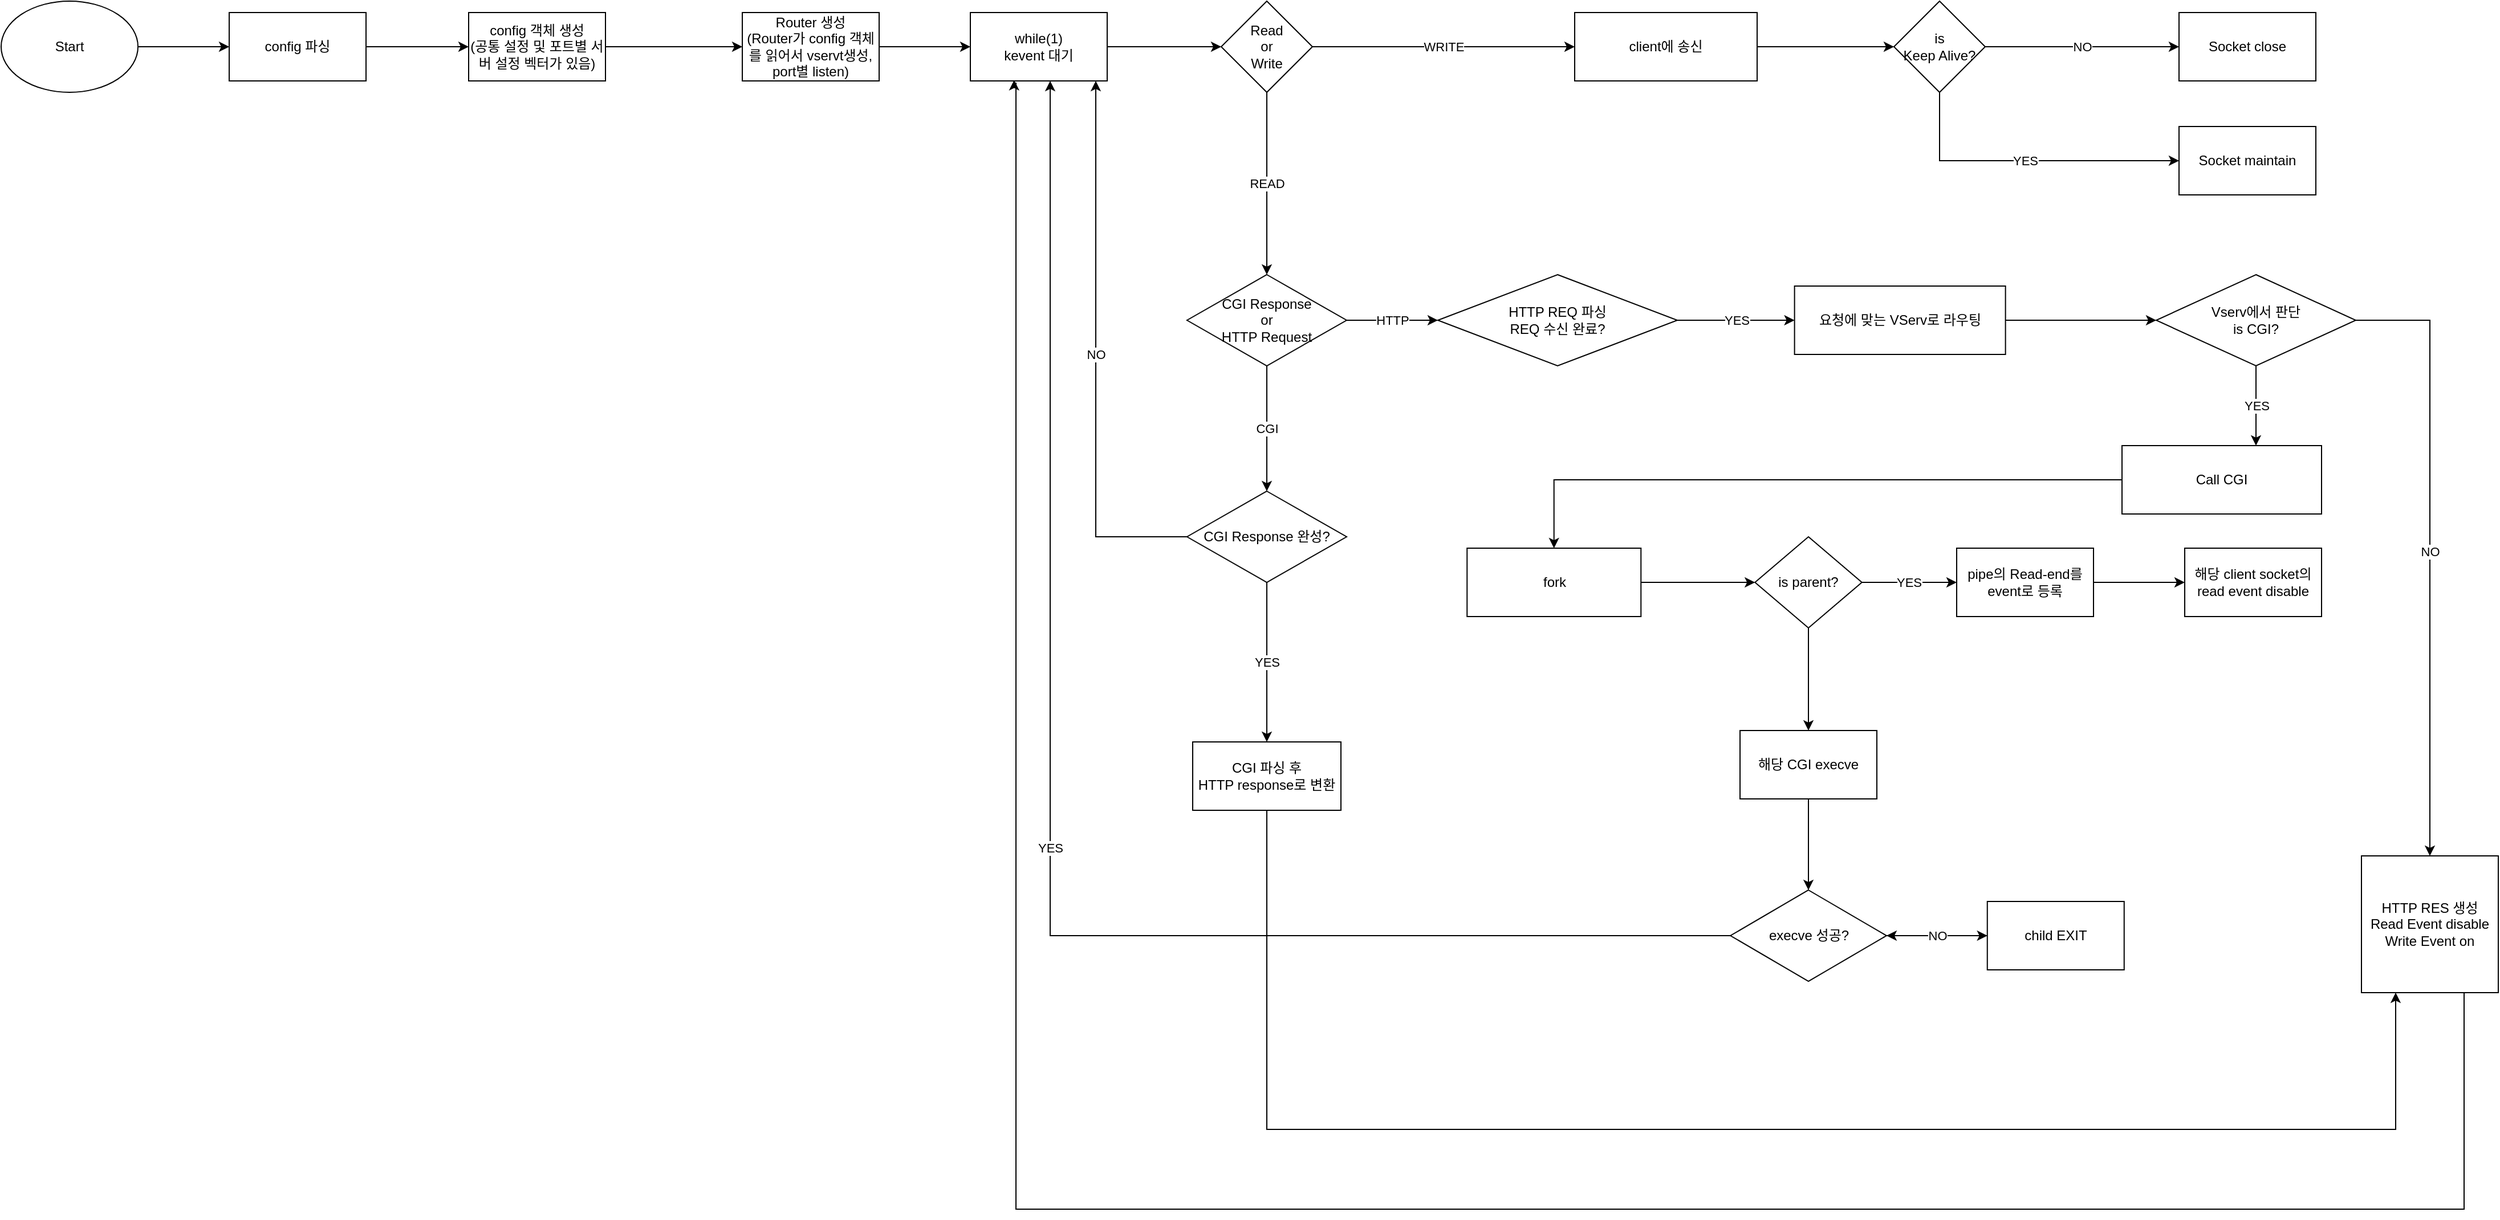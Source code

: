 <mxfile version="20.2.4" type="github">
  <diagram id="C5RBs43oDa-KdzZeNtuy" name="Page-1">
    <mxGraphModel dx="2431" dy="1236" grid="1" gridSize="10" guides="1" tooltips="1" connect="1" arrows="1" fold="1" page="1" pageScale="1" pageWidth="2336" pageHeight="1654" math="0" shadow="0">
      <root>
        <mxCell id="WIyWlLk6GJQsqaUBKTNV-0" />
        <mxCell id="WIyWlLk6GJQsqaUBKTNV-1" parent="WIyWlLk6GJQsqaUBKTNV-0" />
        <mxCell id="ISS-MAZRoN_019uG36cg-2" value="" style="edgeStyle=orthogonalEdgeStyle;rounded=0;orthogonalLoop=1;jettySize=auto;html=1;" parent="WIyWlLk6GJQsqaUBKTNV-1" source="ISS-MAZRoN_019uG36cg-0" target="ISS-MAZRoN_019uG36cg-4" edge="1">
          <mxGeometry relative="1" as="geometry">
            <mxPoint x="300" y="80" as="targetPoint" />
          </mxGeometry>
        </mxCell>
        <mxCell id="ISS-MAZRoN_019uG36cg-0" value="Start" style="ellipse;whiteSpace=wrap;html=1;" parent="WIyWlLk6GJQsqaUBKTNV-1" vertex="1">
          <mxGeometry x="80" y="40" width="120" height="80" as="geometry" />
        </mxCell>
        <mxCell id="ISS-MAZRoN_019uG36cg-6" value="" style="edgeStyle=orthogonalEdgeStyle;rounded=0;orthogonalLoop=1;jettySize=auto;html=1;" parent="WIyWlLk6GJQsqaUBKTNV-1" source="ISS-MAZRoN_019uG36cg-4" target="ISS-MAZRoN_019uG36cg-5" edge="1">
          <mxGeometry relative="1" as="geometry" />
        </mxCell>
        <mxCell id="ISS-MAZRoN_019uG36cg-4" value="config 파싱" style="rounded=0;whiteSpace=wrap;html=1;" parent="WIyWlLk6GJQsqaUBKTNV-1" vertex="1">
          <mxGeometry x="280" y="50" width="120" height="60" as="geometry" />
        </mxCell>
        <mxCell id="ISS-MAZRoN_019uG36cg-8" value="" style="edgeStyle=orthogonalEdgeStyle;rounded=0;orthogonalLoop=1;jettySize=auto;html=1;" parent="WIyWlLk6GJQsqaUBKTNV-1" source="ISS-MAZRoN_019uG36cg-5" target="ISS-MAZRoN_019uG36cg-7" edge="1">
          <mxGeometry relative="1" as="geometry" />
        </mxCell>
        <mxCell id="ISS-MAZRoN_019uG36cg-5" value="config 객체 생성&lt;br&gt;(공통 설정 및 포트별 서버 설정 벡터가 있음)" style="rounded=0;whiteSpace=wrap;html=1;" parent="WIyWlLk6GJQsqaUBKTNV-1" vertex="1">
          <mxGeometry x="490" y="50" width="120" height="60" as="geometry" />
        </mxCell>
        <mxCell id="ISS-MAZRoN_019uG36cg-12" value="" style="edgeStyle=orthogonalEdgeStyle;rounded=0;orthogonalLoop=1;jettySize=auto;html=1;" parent="WIyWlLk6GJQsqaUBKTNV-1" source="ISS-MAZRoN_019uG36cg-7" target="ISS-MAZRoN_019uG36cg-11" edge="1">
          <mxGeometry relative="1" as="geometry" />
        </mxCell>
        <mxCell id="ISS-MAZRoN_019uG36cg-7" value="Router 생성&lt;br&gt;(Router가 config 객체를 읽어서 vservt생성, port별 listen)" style="rounded=0;whiteSpace=wrap;html=1;" parent="WIyWlLk6GJQsqaUBKTNV-1" vertex="1">
          <mxGeometry x="730" y="50" width="120" height="60" as="geometry" />
        </mxCell>
        <mxCell id="ISS-MAZRoN_019uG36cg-81" value="" style="edgeStyle=orthogonalEdgeStyle;rounded=0;orthogonalLoop=1;jettySize=auto;html=1;" parent="WIyWlLk6GJQsqaUBKTNV-1" source="ISS-MAZRoN_019uG36cg-11" target="ISS-MAZRoN_019uG36cg-80" edge="1">
          <mxGeometry relative="1" as="geometry" />
        </mxCell>
        <mxCell id="ISS-MAZRoN_019uG36cg-11" value="while(1)&lt;br&gt;kevent 대기" style="whiteSpace=wrap;html=1;rounded=0;" parent="WIyWlLk6GJQsqaUBKTNV-1" vertex="1">
          <mxGeometry x="930" y="50" width="120" height="60" as="geometry" />
        </mxCell>
        <mxCell id="ISS-MAZRoN_019uG36cg-31" value="YES" style="edgeStyle=orthogonalEdgeStyle;rounded=0;orthogonalLoop=1;jettySize=auto;html=1;" parent="WIyWlLk6GJQsqaUBKTNV-1" source="ISS-MAZRoN_019uG36cg-28" target="ISS-MAZRoN_019uG36cg-30" edge="1">
          <mxGeometry relative="1" as="geometry" />
        </mxCell>
        <mxCell id="ISS-MAZRoN_019uG36cg-28" value="HTTP REQ 파싱&lt;br&gt;REQ 수신 완료?" style="rhombus;whiteSpace=wrap;html=1;rounded=0;" parent="WIyWlLk6GJQsqaUBKTNV-1" vertex="1">
          <mxGeometry x="1340" y="280" width="210" height="80" as="geometry" />
        </mxCell>
        <mxCell id="ISS-MAZRoN_019uG36cg-34" value="" style="edgeStyle=orthogonalEdgeStyle;rounded=0;orthogonalLoop=1;jettySize=auto;html=1;entryX=0;entryY=0.5;entryDx=0;entryDy=0;" parent="WIyWlLk6GJQsqaUBKTNV-1" source="ISS-MAZRoN_019uG36cg-30" edge="1" target="ISS-MAZRoN_019uG36cg-35">
          <mxGeometry relative="1" as="geometry">
            <mxPoint x="1915.5" y="390" as="targetPoint" />
            <Array as="points">
              <mxPoint x="1940" y="320" />
              <mxPoint x="1940" y="320" />
            </Array>
          </mxGeometry>
        </mxCell>
        <mxCell id="ISS-MAZRoN_019uG36cg-30" value="요청에 맞는 VServ로 라우팅" style="whiteSpace=wrap;html=1;rounded=0;" parent="WIyWlLk6GJQsqaUBKTNV-1" vertex="1">
          <mxGeometry x="1652.81" y="290" width="185" height="60" as="geometry" />
        </mxCell>
        <mxCell id="ISS-MAZRoN_019uG36cg-37" value="YES" style="edgeStyle=orthogonalEdgeStyle;rounded=0;orthogonalLoop=1;jettySize=auto;html=1;" parent="WIyWlLk6GJQsqaUBKTNV-1" source="ISS-MAZRoN_019uG36cg-35" target="ISS-MAZRoN_019uG36cg-36" edge="1">
          <mxGeometry relative="1" as="geometry">
            <Array as="points">
              <mxPoint x="2057" y="480" />
              <mxPoint x="2057" y="480" />
            </Array>
          </mxGeometry>
        </mxCell>
        <mxCell id="ISS-MAZRoN_019uG36cg-39" value="NO" style="edgeStyle=orthogonalEdgeStyle;rounded=0;orthogonalLoop=1;jettySize=auto;html=1;" parent="WIyWlLk6GJQsqaUBKTNV-1" source="ISS-MAZRoN_019uG36cg-35" target="ISS-MAZRoN_019uG36cg-38" edge="1">
          <mxGeometry relative="1" as="geometry" />
        </mxCell>
        <mxCell id="ISS-MAZRoN_019uG36cg-35" value="Vserv에서 판단&lt;br&gt;is CGI?" style="rhombus;whiteSpace=wrap;html=1;" parent="WIyWlLk6GJQsqaUBKTNV-1" vertex="1">
          <mxGeometry x="1970" y="280" width="175" height="80" as="geometry" />
        </mxCell>
        <mxCell id="ISS-MAZRoN_019uG36cg-41" value="" style="edgeStyle=orthogonalEdgeStyle;rounded=0;orthogonalLoop=1;jettySize=auto;html=1;" parent="WIyWlLk6GJQsqaUBKTNV-1" source="ISS-MAZRoN_019uG36cg-36" target="ISS-MAZRoN_019uG36cg-40" edge="1">
          <mxGeometry relative="1" as="geometry" />
        </mxCell>
        <mxCell id="ISS-MAZRoN_019uG36cg-36" value="Call CGI" style="whiteSpace=wrap;html=1;" parent="WIyWlLk6GJQsqaUBKTNV-1" vertex="1">
          <mxGeometry x="1940" y="430" width="175" height="60" as="geometry" />
        </mxCell>
        <mxCell id="ISS-MAZRoN_019uG36cg-76" value="" style="edgeStyle=orthogonalEdgeStyle;rounded=0;orthogonalLoop=1;jettySize=auto;html=1;entryX=0.32;entryY=0.988;entryDx=0;entryDy=0;entryPerimeter=0;" parent="WIyWlLk6GJQsqaUBKTNV-1" source="ISS-MAZRoN_019uG36cg-38" target="ISS-MAZRoN_019uG36cg-11" edge="1">
          <mxGeometry relative="1" as="geometry">
            <mxPoint x="970" y="140" as="targetPoint" />
            <Array as="points">
              <mxPoint x="2240" y="1100" />
              <mxPoint x="970" y="1100" />
              <mxPoint x="970" y="112" />
              <mxPoint x="968" y="112" />
            </Array>
          </mxGeometry>
        </mxCell>
        <mxCell id="ISS-MAZRoN_019uG36cg-38" value="HTTP RES 생성&lt;br&gt;Read Event disable&lt;br&gt;Write Event on" style="whiteSpace=wrap;html=1;" parent="WIyWlLk6GJQsqaUBKTNV-1" vertex="1">
          <mxGeometry x="2150" y="790" width="120" height="120" as="geometry" />
        </mxCell>
        <mxCell id="ISS-MAZRoN_019uG36cg-43" value="" style="edgeStyle=orthogonalEdgeStyle;rounded=0;orthogonalLoop=1;jettySize=auto;html=1;" parent="WIyWlLk6GJQsqaUBKTNV-1" source="ISS-MAZRoN_019uG36cg-40" target="ISS-MAZRoN_019uG36cg-42" edge="1">
          <mxGeometry relative="1" as="geometry" />
        </mxCell>
        <mxCell id="ISS-MAZRoN_019uG36cg-40" value="fork" style="whiteSpace=wrap;html=1;" parent="WIyWlLk6GJQsqaUBKTNV-1" vertex="1">
          <mxGeometry x="1365.63" y="520" width="152.5" height="60" as="geometry" />
        </mxCell>
        <mxCell id="ISS-MAZRoN_019uG36cg-45" value="YES" style="edgeStyle=orthogonalEdgeStyle;rounded=0;orthogonalLoop=1;jettySize=auto;html=1;" parent="WIyWlLk6GJQsqaUBKTNV-1" source="ISS-MAZRoN_019uG36cg-42" target="ISS-MAZRoN_019uG36cg-44" edge="1">
          <mxGeometry relative="1" as="geometry" />
        </mxCell>
        <mxCell id="ISS-MAZRoN_019uG36cg-49" value="" style="edgeStyle=orthogonalEdgeStyle;rounded=0;orthogonalLoop=1;jettySize=auto;html=1;" parent="WIyWlLk6GJQsqaUBKTNV-1" source="ISS-MAZRoN_019uG36cg-42" target="ISS-MAZRoN_019uG36cg-48" edge="1">
          <mxGeometry relative="1" as="geometry" />
        </mxCell>
        <mxCell id="ISS-MAZRoN_019uG36cg-42" value="is parent?" style="rhombus;whiteSpace=wrap;html=1;" parent="WIyWlLk6GJQsqaUBKTNV-1" vertex="1">
          <mxGeometry x="1618.13" y="510" width="93.75" height="80" as="geometry" />
        </mxCell>
        <mxCell id="ISS-MAZRoN_019uG36cg-47" value="" style="edgeStyle=orthogonalEdgeStyle;rounded=0;orthogonalLoop=1;jettySize=auto;html=1;" parent="WIyWlLk6GJQsqaUBKTNV-1" source="ISS-MAZRoN_019uG36cg-44" target="ISS-MAZRoN_019uG36cg-46" edge="1">
          <mxGeometry relative="1" as="geometry" />
        </mxCell>
        <mxCell id="ISS-MAZRoN_019uG36cg-44" value="pipe의 Read-end를 event로 등록" style="whiteSpace=wrap;html=1;" parent="WIyWlLk6GJQsqaUBKTNV-1" vertex="1">
          <mxGeometry x="1795.005" y="520" width="120" height="60" as="geometry" />
        </mxCell>
        <mxCell id="ISS-MAZRoN_019uG36cg-46" value="해당 client socket의 read event disable" style="whiteSpace=wrap;html=1;" parent="WIyWlLk6GJQsqaUBKTNV-1" vertex="1">
          <mxGeometry x="1995.005" y="520" width="120" height="60" as="geometry" />
        </mxCell>
        <mxCell id="ISS-MAZRoN_019uG36cg-51" value="" style="edgeStyle=orthogonalEdgeStyle;rounded=0;orthogonalLoop=1;jettySize=auto;html=1;" parent="WIyWlLk6GJQsqaUBKTNV-1" source="ISS-MAZRoN_019uG36cg-48" edge="1">
          <mxGeometry relative="1" as="geometry">
            <mxPoint x="1665.005" y="820" as="targetPoint" />
          </mxGeometry>
        </mxCell>
        <mxCell id="ISS-MAZRoN_019uG36cg-48" value="해당 CGI execve" style="whiteSpace=wrap;html=1;" parent="WIyWlLk6GJQsqaUBKTNV-1" vertex="1">
          <mxGeometry x="1605.005" y="680" width="120" height="60" as="geometry" />
        </mxCell>
        <mxCell id="ISS-MAZRoN_019uG36cg-54" value="" style="edgeStyle=orthogonalEdgeStyle;rounded=0;orthogonalLoop=1;jettySize=auto;html=1;" parent="WIyWlLk6GJQsqaUBKTNV-1" source="ISS-MAZRoN_019uG36cg-52" target="ISS-MAZRoN_019uG36cg-53" edge="1">
          <mxGeometry relative="1" as="geometry" />
        </mxCell>
        <mxCell id="ISS-MAZRoN_019uG36cg-57" value="YES" style="edgeStyle=orthogonalEdgeStyle;rounded=0;orthogonalLoop=1;jettySize=auto;html=1;" parent="WIyWlLk6GJQsqaUBKTNV-1" source="ISS-MAZRoN_019uG36cg-52" edge="1">
          <mxGeometry relative="1" as="geometry">
            <mxPoint x="1000" y="110" as="targetPoint" />
            <Array as="points">
              <mxPoint x="1000" y="860" />
              <mxPoint x="1000" y="110" />
            </Array>
          </mxGeometry>
        </mxCell>
        <mxCell id="ISS-MAZRoN_019uG36cg-52" value="execve 성공?" style="rhombus;whiteSpace=wrap;html=1;" parent="WIyWlLk6GJQsqaUBKTNV-1" vertex="1">
          <mxGeometry x="1596.56" y="820" width="136.88" height="80" as="geometry" />
        </mxCell>
        <mxCell id="ISS-MAZRoN_019uG36cg-55" value="NO" style="edgeStyle=orthogonalEdgeStyle;rounded=0;orthogonalLoop=1;jettySize=auto;html=1;" parent="WIyWlLk6GJQsqaUBKTNV-1" source="ISS-MAZRoN_019uG36cg-53" target="ISS-MAZRoN_019uG36cg-52" edge="1">
          <mxGeometry relative="1" as="geometry" />
        </mxCell>
        <mxCell id="ISS-MAZRoN_019uG36cg-53" value="child EXIT" style="whiteSpace=wrap;html=1;" parent="WIyWlLk6GJQsqaUBKTNV-1" vertex="1">
          <mxGeometry x="1821.88" y="830" width="120" height="60" as="geometry" />
        </mxCell>
        <mxCell id="ISS-MAZRoN_019uG36cg-61" value="HTTP" style="edgeStyle=orthogonalEdgeStyle;rounded=0;orthogonalLoop=1;jettySize=auto;html=1;entryX=0;entryY=0.5;entryDx=0;entryDy=0;" parent="WIyWlLk6GJQsqaUBKTNV-1" source="ISS-MAZRoN_019uG36cg-59" target="ISS-MAZRoN_019uG36cg-28" edge="1">
          <mxGeometry relative="1" as="geometry" />
        </mxCell>
        <mxCell id="ISS-MAZRoN_019uG36cg-63" value="CGI" style="edgeStyle=orthogonalEdgeStyle;rounded=0;orthogonalLoop=1;jettySize=auto;html=1;entryX=0.5;entryY=0;entryDx=0;entryDy=0;" parent="WIyWlLk6GJQsqaUBKTNV-1" source="ISS-MAZRoN_019uG36cg-59" edge="1" target="ISS-MAZRoN_019uG36cg-65">
          <mxGeometry relative="1" as="geometry">
            <mxPoint x="1140" y="520" as="targetPoint" />
          </mxGeometry>
        </mxCell>
        <mxCell id="ISS-MAZRoN_019uG36cg-59" value="CGI Response&lt;br&gt;or&lt;br&gt;HTTP Request" style="rhombus;whiteSpace=wrap;html=1;" parent="WIyWlLk6GJQsqaUBKTNV-1" vertex="1">
          <mxGeometry x="1120" y="280" width="140" height="80" as="geometry" />
        </mxCell>
        <mxCell id="ISS-MAZRoN_019uG36cg-67" value="YES" style="edgeStyle=orthogonalEdgeStyle;rounded=0;orthogonalLoop=1;jettySize=auto;html=1;" parent="WIyWlLk6GJQsqaUBKTNV-1" source="ISS-MAZRoN_019uG36cg-65" target="ISS-MAZRoN_019uG36cg-66" edge="1">
          <mxGeometry relative="1" as="geometry" />
        </mxCell>
        <mxCell id="ISS-MAZRoN_019uG36cg-69" value="NO" style="edgeStyle=orthogonalEdgeStyle;rounded=0;orthogonalLoop=1;jettySize=auto;html=1;" parent="WIyWlLk6GJQsqaUBKTNV-1" source="ISS-MAZRoN_019uG36cg-65" edge="1">
          <mxGeometry relative="1" as="geometry">
            <mxPoint x="1040" y="110" as="targetPoint" />
            <Array as="points">
              <mxPoint x="1040" y="510" />
              <mxPoint x="1040" y="110" />
            </Array>
          </mxGeometry>
        </mxCell>
        <mxCell id="ISS-MAZRoN_019uG36cg-65" value="CGI Response 완성?" style="rhombus;whiteSpace=wrap;html=1;" parent="WIyWlLk6GJQsqaUBKTNV-1" vertex="1">
          <mxGeometry x="1120" y="470" width="140" height="80" as="geometry" />
        </mxCell>
        <mxCell id="ISS-MAZRoN_019uG36cg-74" value="" style="edgeStyle=orthogonalEdgeStyle;rounded=0;orthogonalLoop=1;jettySize=auto;html=1;entryX=0.25;entryY=1;entryDx=0;entryDy=0;" parent="WIyWlLk6GJQsqaUBKTNV-1" source="ISS-MAZRoN_019uG36cg-66" target="ISS-MAZRoN_019uG36cg-38" edge="1">
          <mxGeometry relative="1" as="geometry">
            <mxPoint x="1120" y="820" as="targetPoint" />
            <Array as="points">
              <mxPoint x="1190" y="1030" />
              <mxPoint x="2180" y="1030" />
            </Array>
          </mxGeometry>
        </mxCell>
        <mxCell id="ISS-MAZRoN_019uG36cg-66" value="CGI 파싱 후&lt;br&gt;HTTP response로 변환" style="whiteSpace=wrap;html=1;" parent="WIyWlLk6GJQsqaUBKTNV-1" vertex="1">
          <mxGeometry x="1125" y="690" width="130" height="60" as="geometry" />
        </mxCell>
        <mxCell id="ISS-MAZRoN_019uG36cg-83" value="WRITE" style="edgeStyle=orthogonalEdgeStyle;rounded=0;orthogonalLoop=1;jettySize=auto;html=1;" parent="WIyWlLk6GJQsqaUBKTNV-1" source="ISS-MAZRoN_019uG36cg-80" target="ISS-MAZRoN_019uG36cg-82" edge="1">
          <mxGeometry relative="1" as="geometry" />
        </mxCell>
        <mxCell id="ISS-MAZRoN_019uG36cg-84" value="READ" style="edgeStyle=orthogonalEdgeStyle;rounded=0;orthogonalLoop=1;jettySize=auto;html=1;exitX=0.5;exitY=1;exitDx=0;exitDy=0;entryX=0.5;entryY=0;entryDx=0;entryDy=0;" parent="WIyWlLk6GJQsqaUBKTNV-1" source="ISS-MAZRoN_019uG36cg-80" target="ISS-MAZRoN_019uG36cg-59" edge="1">
          <mxGeometry relative="1" as="geometry">
            <mxPoint x="140" y="260" as="targetPoint" />
            <Array as="points">
              <mxPoint x="1190" y="270" />
              <mxPoint x="1190" y="270" />
            </Array>
          </mxGeometry>
        </mxCell>
        <mxCell id="ISS-MAZRoN_019uG36cg-80" value="Read&lt;br&gt;or&lt;br&gt;Write" style="rhombus;whiteSpace=wrap;html=1;rounded=0;" parent="WIyWlLk6GJQsqaUBKTNV-1" vertex="1">
          <mxGeometry x="1150" y="40" width="80" height="80" as="geometry" />
        </mxCell>
        <mxCell id="ISS-MAZRoN_019uG36cg-86" value="" style="edgeStyle=orthogonalEdgeStyle;rounded=0;orthogonalLoop=1;jettySize=auto;html=1;" parent="WIyWlLk6GJQsqaUBKTNV-1" source="ISS-MAZRoN_019uG36cg-82" target="ISS-MAZRoN_019uG36cg-85" edge="1">
          <mxGeometry relative="1" as="geometry" />
        </mxCell>
        <mxCell id="ISS-MAZRoN_019uG36cg-82" value="client에 송신" style="whiteSpace=wrap;html=1;rounded=0;" parent="WIyWlLk6GJQsqaUBKTNV-1" vertex="1">
          <mxGeometry x="1460" y="50" width="160" height="60" as="geometry" />
        </mxCell>
        <mxCell id="ISS-MAZRoN_019uG36cg-88" value="NO" style="edgeStyle=orthogonalEdgeStyle;rounded=0;orthogonalLoop=1;jettySize=auto;html=1;" parent="WIyWlLk6GJQsqaUBKTNV-1" source="ISS-MAZRoN_019uG36cg-85" target="ISS-MAZRoN_019uG36cg-87" edge="1">
          <mxGeometry relative="1" as="geometry" />
        </mxCell>
        <mxCell id="ISS-MAZRoN_019uG36cg-90" value="YES" style="edgeStyle=orthogonalEdgeStyle;rounded=0;orthogonalLoop=1;jettySize=auto;html=1;" parent="WIyWlLk6GJQsqaUBKTNV-1" source="ISS-MAZRoN_019uG36cg-85" target="ISS-MAZRoN_019uG36cg-89" edge="1">
          <mxGeometry relative="1" as="geometry">
            <Array as="points">
              <mxPoint x="1780" y="180" />
            </Array>
          </mxGeometry>
        </mxCell>
        <mxCell id="ISS-MAZRoN_019uG36cg-85" value="is&lt;br&gt;Keep Alive?" style="rhombus;whiteSpace=wrap;html=1;rounded=0;" parent="WIyWlLk6GJQsqaUBKTNV-1" vertex="1">
          <mxGeometry x="1740" y="40" width="80" height="80" as="geometry" />
        </mxCell>
        <mxCell id="ISS-MAZRoN_019uG36cg-87" value="Socket close" style="whiteSpace=wrap;html=1;rounded=0;" parent="WIyWlLk6GJQsqaUBKTNV-1" vertex="1">
          <mxGeometry x="1990" y="50" width="120" height="60" as="geometry" />
        </mxCell>
        <mxCell id="ISS-MAZRoN_019uG36cg-89" value="Socket maintain" style="whiteSpace=wrap;html=1;rounded=0;" parent="WIyWlLk6GJQsqaUBKTNV-1" vertex="1">
          <mxGeometry x="1990" y="150" width="120" height="60" as="geometry" />
        </mxCell>
      </root>
    </mxGraphModel>
  </diagram>
</mxfile>
